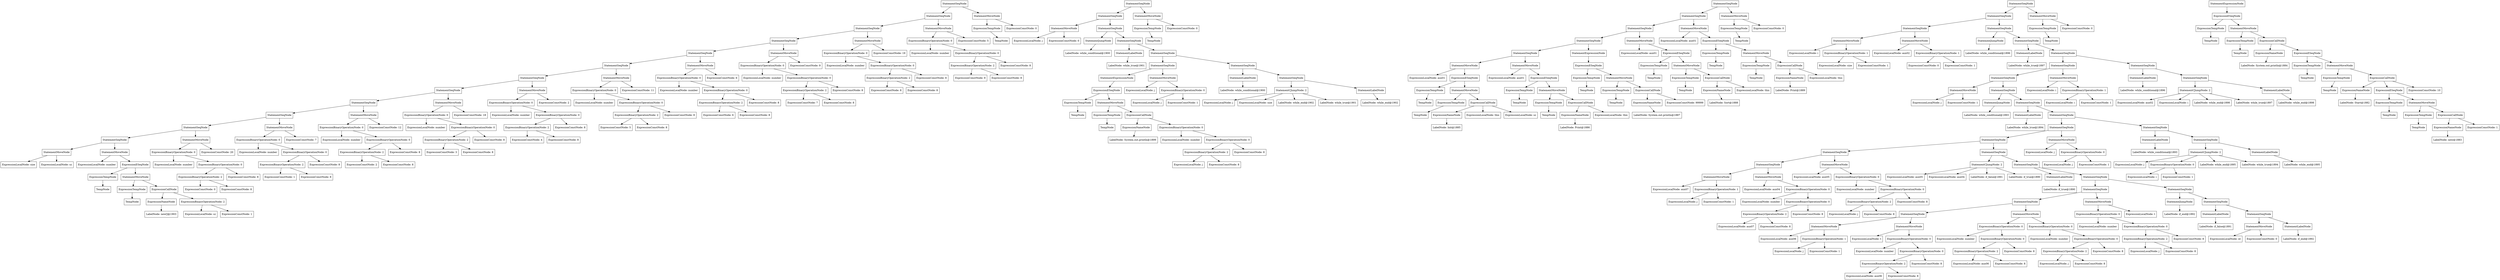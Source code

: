 digraph BubbleSort {
"0x603000156eb0" [label="StatementSeqNode" shape=box]
"0x603000156e50" [label="StatementSeqNode" shape=box]
"0x603000156d60" [label="StatementSeqNode" shape=box]
"0x603000156c70" [label="StatementSeqNode" shape=box]
"0x603000156b80" [label="StatementSeqNode" shape=box]
"0x603000156a90" [label="StatementSeqNode" shape=box]
"0x6030001569a0" [label="StatementSeqNode" shape=box]
"0x6030001568b0" [label="StatementSeqNode" shape=box]
"0x6030001567c0" [label="StatementSeqNode" shape=box]
"0x6030001566d0" [label="StatementSeqNode" shape=box]
"0x6030001565e0" [label="StatementSeqNode" shape=box]
"0x6030001564f0" [label="StatementSeqNode" shape=box]
"0x603000156400" [label="StatementMoveNode" shape=box]
"0x604000145510" [label="ExpressionLocalNode: size" shape=box]
"0x603000156400" -> "0x604000145510"
"0x6040001454d0" [label="ExpressionLocalNode: sz" shape=box]
"0x603000156400" -> "0x6040001454d0"
"0x6030001564f0" -> "0x603000156400"
"0x6030001564c0" [label="StatementMoveNode" shape=box]
"0x604000145650" [label="ExpressionLocalNode: number" shape=box]
"0x6030001564c0" -> "0x604000145650"
"0x603000156490" [label="ExpressionESeqNode" shape=box]
"0x6020000be010" [label="ExpressionTempNode" shape=box]
"0x604000145590" [label="TempNode" shape=box]
"0x6020000be010" -> "0x604000145590"
"0x603000156490" -> "0x6020000be010"
"0x603000156460" [label="StatementMoveNode" shape=box]
"0x6020000be030" [label="ExpressionTempNode" shape=box]
"0x604000145610" [label="TempNode" shape=box]
"0x6020000be030" -> "0x604000145610"
"0x603000156460" -> "0x6020000be030"
"0x6040001455d0" [label="ExpressionCallNode" shape=box]
"0x6020000bdfb0" [label="ExpressionNameNode" shape=box]
"0x604000145110" [label="LabelNode: new[]@1903" shape=box]
"0x6020000bdfb0" -> "0x604000145110"
"0x6040001455d0" -> "0x6020000bdfb0"
"0x603000156430" [label="ExpressionBinaryOperationNode: 2" shape=box]
"0x604000145550" [label="ExpressionLocalNode: sz" shape=box]
"0x603000156430" -> "0x604000145550"
"0x6020000bdfd0" [label="ExpressionConstNode: 1" shape=box]
"0x603000156430" -> "0x6020000bdfd0"
"0x6040001455d0" -> "0x603000156430"
"0x603000156460" -> "0x6040001455d0"
"0x603000156490" -> "0x603000156460"
"0x6030001564c0" -> "0x603000156490"
"0x6030001564f0" -> "0x6030001564c0"
"0x6030001565e0" -> "0x6030001564f0"
"0x6030001565b0" [label="StatementMoveNode" shape=box]
"0x603000156580" [label="ExpressionBinaryOperationNode: 0" shape=box]
"0x604000145690" [label="ExpressionLocalNode: number" shape=box]
"0x603000156580" -> "0x604000145690"
"0x603000156550" [label="ExpressionBinaryOperationNode: 0" shape=box]
"0x603000156520" [label="ExpressionBinaryOperationNode: 2" shape=box]
"0x6020000be070" [label="ExpressionConstNode: 0" shape=box]
"0x603000156520" -> "0x6020000be070"
"0x6020000be090" [label="ExpressionConstNode: 8" shape=box]
"0x603000156520" -> "0x6020000be090"
"0x603000156550" -> "0x603000156520"
"0x6020000be0b0" [label="ExpressionConstNode: 8" shape=box]
"0x603000156550" -> "0x6020000be0b0"
"0x603000156580" -> "0x603000156550"
"0x6030001565b0" -> "0x603000156580"
"0x6020000be050" [label="ExpressionConstNode: 20" shape=box]
"0x6030001565b0" -> "0x6020000be050"
"0x6030001565e0" -> "0x6030001565b0"
"0x6030001566d0" -> "0x6030001565e0"
"0x6030001566a0" [label="StatementMoveNode" shape=box]
"0x603000156670" [label="ExpressionBinaryOperationNode: 0" shape=box]
"0x6040001456d0" [label="ExpressionLocalNode: number" shape=box]
"0x603000156670" -> "0x6040001456d0"
"0x603000156640" [label="ExpressionBinaryOperationNode: 0" shape=box]
"0x603000156610" [label="ExpressionBinaryOperationNode: 2" shape=box]
"0x6020000be0f0" [label="ExpressionConstNode: 1" shape=box]
"0x603000156610" -> "0x6020000be0f0"
"0x6020000be110" [label="ExpressionConstNode: 8" shape=box]
"0x603000156610" -> "0x6020000be110"
"0x603000156640" -> "0x603000156610"
"0x6020000be130" [label="ExpressionConstNode: 8" shape=box]
"0x603000156640" -> "0x6020000be130"
"0x603000156670" -> "0x603000156640"
"0x6030001566a0" -> "0x603000156670"
"0x6020000be0d0" [label="ExpressionConstNode: 7" shape=box]
"0x6030001566a0" -> "0x6020000be0d0"
"0x6030001566d0" -> "0x6030001566a0"
"0x6030001567c0" -> "0x6030001566d0"
"0x603000156790" [label="StatementMoveNode" shape=box]
"0x603000156760" [label="ExpressionBinaryOperationNode: 0" shape=box]
"0x604000145710" [label="ExpressionLocalNode: number" shape=box]
"0x603000156760" -> "0x604000145710"
"0x603000156730" [label="ExpressionBinaryOperationNode: 0" shape=box]
"0x603000156700" [label="ExpressionBinaryOperationNode: 2" shape=box]
"0x6020000be170" [label="ExpressionConstNode: 2" shape=box]
"0x603000156700" -> "0x6020000be170"
"0x6020000be190" [label="ExpressionConstNode: 8" shape=box]
"0x603000156700" -> "0x6020000be190"
"0x603000156730" -> "0x603000156700"
"0x6020000be1b0" [label="ExpressionConstNode: 8" shape=box]
"0x603000156730" -> "0x6020000be1b0"
"0x603000156760" -> "0x603000156730"
"0x603000156790" -> "0x603000156760"
"0x6020000be150" [label="ExpressionConstNode: 12" shape=box]
"0x603000156790" -> "0x6020000be150"
"0x6030001567c0" -> "0x603000156790"
"0x6030001568b0" -> "0x6030001567c0"
"0x603000156880" [label="StatementMoveNode" shape=box]
"0x603000156850" [label="ExpressionBinaryOperationNode: 0" shape=box]
"0x604000145750" [label="ExpressionLocalNode: number" shape=box]
"0x603000156850" -> "0x604000145750"
"0x603000156820" [label="ExpressionBinaryOperationNode: 0" shape=box]
"0x6030001567f0" [label="ExpressionBinaryOperationNode: 2" shape=box]
"0x6020000be1f0" [label="ExpressionConstNode: 3" shape=box]
"0x6030001567f0" -> "0x6020000be1f0"
"0x6020000be210" [label="ExpressionConstNode: 8" shape=box]
"0x6030001567f0" -> "0x6020000be210"
"0x603000156820" -> "0x6030001567f0"
"0x6020000be230" [label="ExpressionConstNode: 8" shape=box]
"0x603000156820" -> "0x6020000be230"
"0x603000156850" -> "0x603000156820"
"0x603000156880" -> "0x603000156850"
"0x6020000be1d0" [label="ExpressionConstNode: 18" shape=box]
"0x603000156880" -> "0x6020000be1d0"
"0x6030001568b0" -> "0x603000156880"
"0x6030001569a0" -> "0x6030001568b0"
"0x603000156970" [label="StatementMoveNode" shape=box]
"0x603000156940" [label="ExpressionBinaryOperationNode: 0" shape=box]
"0x604000145790" [label="ExpressionLocalNode: number" shape=box]
"0x603000156940" -> "0x604000145790"
"0x603000156910" [label="ExpressionBinaryOperationNode: 0" shape=box]
"0x6030001568e0" [label="ExpressionBinaryOperationNode: 2" shape=box]
"0x6020000be270" [label="ExpressionConstNode: 4" shape=box]
"0x6030001568e0" -> "0x6020000be270"
"0x6020000be290" [label="ExpressionConstNode: 8" shape=box]
"0x6030001568e0" -> "0x6020000be290"
"0x603000156910" -> "0x6030001568e0"
"0x6020000be2b0" [label="ExpressionConstNode: 8" shape=box]
"0x603000156910" -> "0x6020000be2b0"
"0x603000156940" -> "0x603000156910"
"0x603000156970" -> "0x603000156940"
"0x6020000be250" [label="ExpressionConstNode: 2" shape=box]
"0x603000156970" -> "0x6020000be250"
"0x6030001569a0" -> "0x603000156970"
"0x603000156a90" -> "0x6030001569a0"
"0x603000156a60" [label="StatementMoveNode" shape=box]
"0x603000156a30" [label="ExpressionBinaryOperationNode: 0" shape=box]
"0x6040001457d0" [label="ExpressionLocalNode: number" shape=box]
"0x603000156a30" -> "0x6040001457d0"
"0x603000156a00" [label="ExpressionBinaryOperationNode: 0" shape=box]
"0x6030001569d0" [label="ExpressionBinaryOperationNode: 2" shape=box]
"0x6020000be2f0" [label="ExpressionConstNode: 5" shape=box]
"0x6030001569d0" -> "0x6020000be2f0"
"0x6020000be310" [label="ExpressionConstNode: 8" shape=box]
"0x6030001569d0" -> "0x6020000be310"
"0x603000156a00" -> "0x6030001569d0"
"0x6020000be330" [label="ExpressionConstNode: 8" shape=box]
"0x603000156a00" -> "0x6020000be330"
"0x603000156a30" -> "0x603000156a00"
"0x603000156a60" -> "0x603000156a30"
"0x6020000be2d0" [label="ExpressionConstNode: 11" shape=box]
"0x603000156a60" -> "0x6020000be2d0"
"0x603000156a90" -> "0x603000156a60"
"0x603000156b80" -> "0x603000156a90"
"0x603000156b50" [label="StatementMoveNode" shape=box]
"0x603000156b20" [label="ExpressionBinaryOperationNode: 0" shape=box]
"0x604000145810" [label="ExpressionLocalNode: number" shape=box]
"0x603000156b20" -> "0x604000145810"
"0x603000156af0" [label="ExpressionBinaryOperationNode: 0" shape=box]
"0x603000156ac0" [label="ExpressionBinaryOperationNode: 2" shape=box]
"0x6020000be370" [label="ExpressionConstNode: 6" shape=box]
"0x603000156ac0" -> "0x6020000be370"
"0x6020000be390" [label="ExpressionConstNode: 8" shape=box]
"0x603000156ac0" -> "0x6020000be390"
"0x603000156af0" -> "0x603000156ac0"
"0x6020000be3b0" [label="ExpressionConstNode: 8" shape=box]
"0x603000156af0" -> "0x6020000be3b0"
"0x603000156b20" -> "0x603000156af0"
"0x603000156b50" -> "0x603000156b20"
"0x6020000be350" [label="ExpressionConstNode: 6" shape=box]
"0x603000156b50" -> "0x6020000be350"
"0x603000156b80" -> "0x603000156b50"
"0x603000156c70" -> "0x603000156b80"
"0x603000156c40" [label="StatementMoveNode" shape=box]
"0x603000156c10" [label="ExpressionBinaryOperationNode: 0" shape=box]
"0x604000145850" [label="ExpressionLocalNode: number" shape=box]
"0x603000156c10" -> "0x604000145850"
"0x603000156be0" [label="ExpressionBinaryOperationNode: 0" shape=box]
"0x603000156bb0" [label="ExpressionBinaryOperationNode: 2" shape=box]
"0x6020000be3f0" [label="ExpressionConstNode: 7" shape=box]
"0x603000156bb0" -> "0x6020000be3f0"
"0x6020000be410" [label="ExpressionConstNode: 8" shape=box]
"0x603000156bb0" -> "0x6020000be410"
"0x603000156be0" -> "0x603000156bb0"
"0x6020000be430" [label="ExpressionConstNode: 8" shape=box]
"0x603000156be0" -> "0x6020000be430"
"0x603000156c10" -> "0x603000156be0"
"0x603000156c40" -> "0x603000156c10"
"0x6020000be3d0" [label="ExpressionConstNode: 9" shape=box]
"0x603000156c40" -> "0x6020000be3d0"
"0x603000156c70" -> "0x603000156c40"
"0x603000156d60" -> "0x603000156c70"
"0x603000156d30" [label="StatementMoveNode" shape=box]
"0x603000156d00" [label="ExpressionBinaryOperationNode: 0" shape=box]
"0x604000145890" [label="ExpressionLocalNode: number" shape=box]
"0x603000156d00" -> "0x604000145890"
"0x603000156cd0" [label="ExpressionBinaryOperationNode: 0" shape=box]
"0x603000156ca0" [label="ExpressionBinaryOperationNode: 2" shape=box]
"0x6020000be470" [label="ExpressionConstNode: 8" shape=box]
"0x603000156ca0" -> "0x6020000be470"
"0x6020000be490" [label="ExpressionConstNode: 8" shape=box]
"0x603000156ca0" -> "0x6020000be490"
"0x603000156cd0" -> "0x603000156ca0"
"0x6020000be4b0" [label="ExpressionConstNode: 8" shape=box]
"0x603000156cd0" -> "0x6020000be4b0"
"0x603000156d00" -> "0x603000156cd0"
"0x603000156d30" -> "0x603000156d00"
"0x6020000be450" [label="ExpressionConstNode: 19" shape=box]
"0x603000156d30" -> "0x6020000be450"
"0x603000156d60" -> "0x603000156d30"
"0x603000156e50" -> "0x603000156d60"
"0x603000156e20" [label="StatementMoveNode" shape=box]
"0x603000156df0" [label="ExpressionBinaryOperationNode: 0" shape=box]
"0x6040001458d0" [label="ExpressionLocalNode: number" shape=box]
"0x603000156df0" -> "0x6040001458d0"
"0x603000156dc0" [label="ExpressionBinaryOperationNode: 0" shape=box]
"0x603000156d90" [label="ExpressionBinaryOperationNode: 2" shape=box]
"0x6020000be4f0" [label="ExpressionConstNode: 9" shape=box]
"0x603000156d90" -> "0x6020000be4f0"
"0x6020000be510" [label="ExpressionConstNode: 8" shape=box]
"0x603000156d90" -> "0x6020000be510"
"0x603000156dc0" -> "0x603000156d90"
"0x6020000be530" [label="ExpressionConstNode: 8" shape=box]
"0x603000156dc0" -> "0x6020000be530"
"0x603000156df0" -> "0x603000156dc0"
"0x603000156e20" -> "0x603000156df0"
"0x6020000be4d0" [label="ExpressionConstNode: 5" shape=box]
"0x603000156e20" -> "0x6020000be4d0"
"0x603000156e50" -> "0x603000156e20"
"0x603000156eb0" -> "0x603000156e50"
"0x603000156e80" [label="StatementMoveNode" shape=box]
"0x6020000be570" [label="ExpressionTempNode" shape=box]
"0x604000145490" [label="TempNode" shape=box]
"0x6020000be570" -> "0x604000145490"
"0x603000156e80" -> "0x6020000be570"
"0x6020000be550" [label="ExpressionConstNode: 0" shape=box]
"0x603000156e80" -> "0x6020000be550"
"0x603000156eb0" -> "0x603000156e80"
"0x6030001571e0" [label="StatementSeqNode" shape=box]
"0x603000157180" [label="StatementSeqNode" shape=box]
"0x603000156ee0" [label="StatementMoveNode" shape=box]
"0x604000145910" [label="ExpressionLocalNode: j" shape=box]
"0x603000156ee0" -> "0x604000145910"
"0x6020000be590" [label="ExpressionConstNode: 0" shape=box]
"0x603000156ee0" -> "0x6020000be590"
"0x603000157180" -> "0x603000156ee0"
"0x603000157150" [label="StatementSeqNode" shape=box]
"0x6020000be5b0" [label="StatementJumpNode" shape=box]
"0x604000144e50" [label="LabelNode: while_conditional@1900" shape=box]
"0x6020000be5b0" -> "0x604000144e50"
"0x603000157150" -> "0x6020000be5b0"
"0x603000157120" [label="StatementSeqNode" shape=box]
"0x6020000be5d0" [label="StatementLabelNode" shape=box]
"0x604000144f90" [label="LabelNode: while_true@1901" shape=box]
"0x6020000be5d0" -> "0x604000144f90"
"0x603000157120" -> "0x6020000be5d0"
"0x6030001570f0" [label="StatementSeqNode" shape=box]
"0x603000157060" [label="StatementSeqNode" shape=box]
"0x6020000be6b0" [label="StatementExpressionNode" shape=box]
"0x603000156fd0" [label="ExpressionESeqNode" shape=box]
"0x6020000be670" [label="ExpressionTempNode" shape=box]
"0x6040001459d0" [label="TempNode" shape=box]
"0x6020000be670" -> "0x6040001459d0"
"0x603000156fd0" -> "0x6020000be670"
"0x603000156fa0" [label="StatementMoveNode" shape=box]
"0x6020000be690" [label="ExpressionTempNode" shape=box]
"0x604000145a50" [label="TempNode" shape=box]
"0x6020000be690" -> "0x604000145a50"
"0x603000156fa0" -> "0x6020000be690"
"0x604000145a10" [label="ExpressionCallNode" shape=box]
"0x6020000be5f0" [label="ExpressionNameNode" shape=box]
"0x604000144d10" [label="LabelNode: System.out.println@1899" shape=box]
"0x6020000be5f0" -> "0x604000144d10"
"0x604000145a10" -> "0x6020000be5f0"
"0x603000156f70" [label="ExpressionBinaryOperationNode: 0" shape=box]
"0x604000145950" [label="ExpressionLocalNode: number" shape=box]
"0x603000156f70" -> "0x604000145950"
"0x603000156f40" [label="ExpressionBinaryOperationNode: 0" shape=box]
"0x603000156f10" [label="ExpressionBinaryOperationNode: 2" shape=box]
"0x604000145990" [label="ExpressionLocalNode: j" shape=box]
"0x603000156f10" -> "0x604000145990"
"0x6020000be610" [label="ExpressionConstNode: 8" shape=box]
"0x603000156f10" -> "0x6020000be610"
"0x603000156f40" -> "0x603000156f10"
"0x6020000be630" [label="ExpressionConstNode: 8" shape=box]
"0x603000156f40" -> "0x6020000be630"
"0x603000156f70" -> "0x603000156f40"
"0x604000145a10" -> "0x603000156f70"
"0x603000156fa0" -> "0x604000145a10"
"0x603000156fd0" -> "0x603000156fa0"
"0x6020000be6b0" -> "0x603000156fd0"
"0x603000157060" -> "0x6020000be6b0"
"0x603000157030" [label="StatementMoveNode" shape=box]
"0x604000145ad0" [label="ExpressionLocalNode: j" shape=box]
"0x603000157030" -> "0x604000145ad0"
"0x603000157000" [label="ExpressionBinaryOperationNode: 0" shape=box]
"0x604000145a90" [label="ExpressionLocalNode: j" shape=box]
"0x603000157000" -> "0x604000145a90"
"0x6020000be6d0" [label="ExpressionConstNode: 1" shape=box]
"0x603000157000" -> "0x6020000be6d0"
"0x603000157030" -> "0x603000157000"
"0x603000157060" -> "0x603000157030"
"0x6030001570f0" -> "0x603000157060"
"0x6030001570c0" [label="StatementSeqNode" shape=box]
"0x6020000be6f0" [label="StatementLabelNode" shape=box]
"0x604000144f50" [label="LabelNode: while_conditional@1900" shape=box]
"0x6020000be6f0" -> "0x604000144f50"
"0x6030001570c0" -> "0x6020000be6f0"
"0x603000157090" [label="StatementSeqNode" shape=box]
"0x604000145b90" [label="StatementCJumpNode: 2" shape=box]
"0x604000145b10" [label="ExpressionLocalNode: j" shape=box]
"0x604000145b90" -> "0x604000145b10"
"0x604000145b50" [label="ExpressionLocalNode: size" shape=box]
"0x604000145b90" -> "0x604000145b50"
"0x604000144f10" [label="LabelNode: while_end@1902" shape=box]
"0x604000145b90" -> "0x604000144f10"
"0x604000144ed0" [label="LabelNode: while_true@1901" shape=box]
"0x604000145b90" -> "0x604000144ed0"
"0x603000157090" -> "0x604000145b90"
"0x6020000be710" [label="StatementLabelNode" shape=box]
"0x604000144fd0" [label="LabelNode: while_end@1902" shape=box]
"0x6020000be710" -> "0x604000144fd0"
"0x603000157090" -> "0x6020000be710"
"0x6030001570c0" -> "0x603000157090"
"0x6030001570f0" -> "0x6030001570c0"
"0x603000157120" -> "0x6030001570f0"
"0x603000157150" -> "0x603000157120"
"0x603000157180" -> "0x603000157150"
"0x6030001571e0" -> "0x603000157180"
"0x6030001571b0" [label="StatementMoveNode" shape=box]
"0x6020000be750" [label="ExpressionTempNode" shape=box]
"0x604000145050" [label="TempNode" shape=box]
"0x6020000be750" -> "0x604000145050"
"0x6030001571b0" -> "0x6020000be750"
"0x6020000be730" [label="ExpressionConstNode: 0" shape=box]
"0x6030001571b0" -> "0x6020000be730"
"0x6030001571e0" -> "0x6030001571b0"
"0x6030001575a0" [label="StatementSeqNode" shape=box]
"0x603000157540" [label="StatementSeqNode" shape=box]
"0x603000157480" [label="StatementSeqNode" shape=box]
"0x6030001573c0" [label="StatementSeqNode" shape=box]
"0x603000157330" [label="StatementSeqNode" shape=box]
"0x603000157270" [label="StatementMoveNode" shape=box]
"0x604000145d10" [label="ExpressionLocalNode: aux01" shape=box]
"0x603000157270" -> "0x604000145d10"
"0x603000157240" [label="ExpressionESeqNode" shape=box]
"0x6020000be7d0" [label="ExpressionTempNode" shape=box]
"0x604000145c50" [label="TempNode" shape=box]
"0x6020000be7d0" -> "0x604000145c50"
"0x603000157240" -> "0x6020000be7d0"
"0x603000157210" [label="StatementMoveNode" shape=box]
"0x6020000be7f0" [label="ExpressionTempNode" shape=box]
"0x604000145cd0" [label="TempNode" shape=box]
"0x6020000be7f0" -> "0x604000145cd0"
"0x603000157210" -> "0x6020000be7f0"
"0x604000145c90" [label="ExpressionCallNode" shape=box]
"0x6020000be770" [label="ExpressionNameNode" shape=box]
"0x6040001437d0" [label="LabelNode: Init@1885" shape=box]
"0x6020000be770" -> "0x6040001437d0"
"0x604000145c90" -> "0x6020000be770"
"0x604000145bd0" [label="ExpressionLocalNode: this" shape=box]
"0x604000145c90" -> "0x604000145bd0"
"0x604000145c10" [label="ExpressionLocalNode: sz" shape=box]
"0x604000145c90" -> "0x604000145c10"
"0x603000157210" -> "0x604000145c90"
"0x603000157240" -> "0x603000157210"
"0x603000157270" -> "0x603000157240"
"0x603000157330" -> "0x603000157270"
"0x603000157300" [label="StatementMoveNode" shape=box]
"0x604000145e50" [label="ExpressionLocalNode: aux01" shape=box]
"0x603000157300" -> "0x604000145e50"
"0x6030001572d0" [label="ExpressionESeqNode" shape=box]
"0x6020000be850" [label="ExpressionTempNode" shape=box]
"0x604000145d90" [label="TempNode" shape=box]
"0x6020000be850" -> "0x604000145d90"
"0x6030001572d0" -> "0x6020000be850"
"0x6030001572a0" [label="StatementMoveNode" shape=box]
"0x6020000be870" [label="ExpressionTempNode" shape=box]
"0x604000145e10" [label="TempNode" shape=box]
"0x6020000be870" -> "0x604000145e10"
"0x6030001572a0" -> "0x6020000be870"
"0x604000145dd0" [label="ExpressionCallNode" shape=box]
"0x6020000be810" [label="ExpressionNameNode" shape=box]
"0x604000143910" [label="LabelNode: Print@1886" shape=box]
"0x6020000be810" -> "0x604000143910"
"0x604000145dd0" -> "0x6020000be810"
"0x604000145d50" [label="ExpressionLocalNode: this" shape=box]
"0x604000145dd0" -> "0x604000145d50"
"0x6030001572a0" -> "0x604000145dd0"
"0x6030001572d0" -> "0x6030001572a0"
"0x603000157300" -> "0x6030001572d0"
"0x603000157330" -> "0x603000157300"
"0x6030001573c0" -> "0x603000157330"
"0x6020000be930" [label="StatementExpressionNode" shape=box]
"0x603000157390" [label="ExpressionESeqNode" shape=box]
"0x6020000be8f0" [label="ExpressionTempNode" shape=box]
"0x604000145e90" [label="TempNode" shape=box]
"0x6020000be8f0" -> "0x604000145e90"
"0x603000157390" -> "0x6020000be8f0"
"0x603000157360" [label="StatementMoveNode" shape=box]
"0x6020000be910" [label="ExpressionTempNode" shape=box]
"0x604000145f10" [label="TempNode" shape=box]
"0x6020000be910" -> "0x604000145f10"
"0x603000157360" -> "0x6020000be910"
"0x604000145ed0" [label="ExpressionCallNode" shape=box]
"0x6020000be890" [label="ExpressionNameNode" shape=box]
"0x604000143a10" [label="LabelNode: System.out.println@1887" shape=box]
"0x6020000be890" -> "0x604000143a10"
"0x604000145ed0" -> "0x6020000be890"
"0x6020000be8b0" [label="ExpressionConstNode: 99999" shape=box]
"0x604000145ed0" -> "0x6020000be8b0"
"0x603000157360" -> "0x604000145ed0"
"0x603000157390" -> "0x603000157360"
"0x6020000be930" -> "0x603000157390"
"0x6030001573c0" -> "0x6020000be930"
"0x603000157480" -> "0x6030001573c0"
"0x603000157450" [label="StatementMoveNode" shape=box]
"0x604000146050" [label="ExpressionLocalNode: aux01" shape=box]
"0x603000157450" -> "0x604000146050"
"0x603000157420" [label="ExpressionESeqNode" shape=box]
"0x6020000be990" [label="ExpressionTempNode" shape=box]
"0x604000145f90" [label="TempNode" shape=box]
"0x6020000be990" -> "0x604000145f90"
"0x603000157420" -> "0x6020000be990"
"0x6030001573f0" [label="StatementMoveNode" shape=box]
"0x6020000be9b0" [label="ExpressionTempNode" shape=box]
"0x604000146010" [label="TempNode" shape=box]
"0x6020000be9b0" -> "0x604000146010"
"0x6030001573f0" -> "0x6020000be9b0"
"0x604000145fd0" [label="ExpressionCallNode" shape=box]
"0x6020000be950" [label="ExpressionNameNode" shape=box]
"0x604000143ad0" [label="LabelNode: Sort@1888" shape=box]
"0x6020000be950" -> "0x604000143ad0"
"0x604000145fd0" -> "0x6020000be950"
"0x604000145f50" [label="ExpressionLocalNode: this" shape=box]
"0x604000145fd0" -> "0x604000145f50"
"0x6030001573f0" -> "0x604000145fd0"
"0x603000157420" -> "0x6030001573f0"
"0x603000157450" -> "0x603000157420"
"0x603000157480" -> "0x603000157450"
"0x603000157540" -> "0x603000157480"
"0x603000157510" [label="StatementMoveNode" shape=box]
"0x604000146190" [label="ExpressionLocalNode: aux01" shape=box]
"0x603000157510" -> "0x604000146190"
"0x6030001574e0" [label="ExpressionESeqNode" shape=box]
"0x6020000bea10" [label="ExpressionTempNode" shape=box]
"0x6040001460d0" [label="TempNode" shape=box]
"0x6020000bea10" -> "0x6040001460d0"
"0x6030001574e0" -> "0x6020000bea10"
"0x6030001574b0" [label="StatementMoveNode" shape=box]
"0x6020000bea30" [label="ExpressionTempNode" shape=box]
"0x604000146150" [label="TempNode" shape=box]
"0x6020000bea30" -> "0x604000146150"
"0x6030001574b0" -> "0x6020000bea30"
"0x604000146110" [label="ExpressionCallNode" shape=box]
"0x6020000be9d0" [label="ExpressionNameNode" shape=box]
"0x604000143bd0" [label="LabelNode: Print@1889" shape=box]
"0x6020000be9d0" -> "0x604000143bd0"
"0x604000146110" -> "0x6020000be9d0"
"0x604000146090" [label="ExpressionLocalNode: this" shape=box]
"0x604000146110" -> "0x604000146090"
"0x6030001574b0" -> "0x604000146110"
"0x6030001574e0" -> "0x6030001574b0"
"0x603000157510" -> "0x6030001574e0"
"0x603000157540" -> "0x603000157510"
"0x6030001575a0" -> "0x603000157540"
"0x603000157570" [label="StatementMoveNode" shape=box]
"0x6020000bea70" [label="ExpressionTempNode" shape=box]
"0x604000143cd0" [label="TempNode" shape=box]
"0x6020000bea70" -> "0x604000143cd0"
"0x603000157570" -> "0x6020000bea70"
"0x6020000bea50" [label="ExpressionConstNode: 0" shape=box]
"0x603000157570" -> "0x6020000bea50"
"0x6030001575a0" -> "0x603000157570"
"0x603000158230" [label="StatementSeqNode" shape=box]
"0x6030001581d0" [label="StatementSeqNode" shape=box]
"0x603000157690" [label="StatementSeqNode" shape=box]
"0x603000157600" [label="StatementMoveNode" shape=box]
"0x604000146210" [label="ExpressionLocalNode: i" shape=box]
"0x603000157600" -> "0x604000146210"
"0x6030001575d0" [label="ExpressionBinaryOperationNode: 1" shape=box]
"0x6040001461d0" [label="ExpressionLocalNode: size" shape=box]
"0x6030001575d0" -> "0x6040001461d0"
"0x6020000bea90" [label="ExpressionConstNode: 1" shape=box]
"0x6030001575d0" -> "0x6020000bea90"
"0x603000157600" -> "0x6030001575d0"
"0x603000157690" -> "0x603000157600"
"0x603000157660" [label="StatementMoveNode" shape=box]
"0x604000146250" [label="ExpressionLocalNode: aux02" shape=box]
"0x603000157660" -> "0x604000146250"
"0x603000157630" [label="ExpressionBinaryOperationNode: 1" shape=box]
"0x6020000beab0" [label="ExpressionConstNode: 0" shape=box]
"0x603000157630" -> "0x6020000beab0"
"0x6020000bead0" [label="ExpressionConstNode: 1" shape=box]
"0x603000157630" -> "0x6020000bead0"
"0x603000157660" -> "0x603000157630"
"0x603000157690" -> "0x603000157660"
"0x6030001581d0" -> "0x603000157690"
"0x6030001581a0" [label="StatementSeqNode" shape=box]
"0x6020000beaf0" [label="StatementJumpNode" shape=box]
"0x604000144990" [label="LabelNode: while_conditional@1896" shape=box]
"0x6020000beaf0" -> "0x604000144990"
"0x6030001581a0" -> "0x6020000beaf0"
"0x603000158170" [label="StatementSeqNode" shape=box]
"0x6020000beb10" [label="StatementLabelNode" shape=box]
"0x604000144ad0" [label="LabelNode: while_true@1897" shape=box]
"0x6020000beb10" -> "0x604000144ad0"
"0x603000158170" -> "0x6020000beb10"
"0x603000158140" [label="StatementSeqNode" shape=box]
"0x6030001580b0" [label="StatementSeqNode" shape=box]
"0x603000158020" [label="StatementSeqNode" shape=box]
"0x6030001576c0" [label="StatementMoveNode" shape=box]
"0x604000146290" [label="ExpressionLocalNode: j" shape=box]
"0x6030001576c0" -> "0x604000146290"
"0x6020000beb30" [label="ExpressionConstNode: 1" shape=box]
"0x6030001576c0" -> "0x6020000beb30"
"0x603000158020" -> "0x6030001576c0"
"0x603000157ff0" [label="StatementSeqNode" shape=box]
"0x6020000beb50" [label="StatementJumpNode" shape=box]
"0x604000144710" [label="LabelNode: while_conditional@1893" shape=box]
"0x6020000beb50" -> "0x604000144710"
"0x603000157ff0" -> "0x6020000beb50"
"0x603000157fc0" [label="StatementSeqNode" shape=box]
"0x6020000beb70" [label="StatementLabelNode" shape=box]
"0x604000144850" [label="LabelNode: while_true@1894" shape=box]
"0x6020000beb70" -> "0x604000144850"
"0x603000157fc0" -> "0x6020000beb70"
"0x603000157f90" [label="StatementSeqNode" shape=box]
"0x603000157ed0" [label="StatementSeqNode" shape=box]
"0x603000157e40" [label="StatementSeqNode" shape=box]
"0x603000157900" [label="StatementSeqNode" shape=box]
"0x603000157810" [label="StatementSeqNode" shape=box]
"0x603000157720" [label="StatementMoveNode" shape=box]
"0x604000146310" [label="ExpressionLocalNode: aux07" shape=box]
"0x603000157720" -> "0x604000146310"
"0x6030001576f0" [label="ExpressionBinaryOperationNode: 1" shape=box]
"0x6040001462d0" [label="ExpressionLocalNode: j" shape=box]
"0x6030001576f0" -> "0x6040001462d0"
"0x6020000beb90" [label="ExpressionConstNode: 1" shape=box]
"0x6030001576f0" -> "0x6020000beb90"
"0x603000157720" -> "0x6030001576f0"
"0x603000157810" -> "0x603000157720"
"0x6030001577e0" [label="StatementMoveNode" shape=box]
"0x6040001463d0" [label="ExpressionLocalNode: aux04" shape=box]
"0x6030001577e0" -> "0x6040001463d0"
"0x6030001577b0" [label="ExpressionBinaryOperationNode: 0" shape=box]
"0x604000146350" [label="ExpressionLocalNode: number" shape=box]
"0x6030001577b0" -> "0x604000146350"
"0x603000157780" [label="ExpressionBinaryOperationNode: 0" shape=box]
"0x603000157750" [label="ExpressionBinaryOperationNode: 2" shape=box]
"0x604000146390" [label="ExpressionLocalNode: aux07" shape=box]
"0x603000157750" -> "0x604000146390"
"0x6020000bebb0" [label="ExpressionConstNode: 8" shape=box]
"0x603000157750" -> "0x6020000bebb0"
"0x603000157780" -> "0x603000157750"
"0x6020000bebd0" [label="ExpressionConstNode: 8" shape=box]
"0x603000157780" -> "0x6020000bebd0"
"0x6030001577b0" -> "0x603000157780"
"0x6030001577e0" -> "0x6030001577b0"
"0x603000157810" -> "0x6030001577e0"
"0x603000157900" -> "0x603000157810"
"0x6030001578d0" [label="StatementMoveNode" shape=box]
"0x604000146490" [label="ExpressionLocalNode: aux05" shape=box]
"0x6030001578d0" -> "0x604000146490"
"0x6030001578a0" [label="ExpressionBinaryOperationNode: 0" shape=box]
"0x604000146410" [label="ExpressionLocalNode: number" shape=box]
"0x6030001578a0" -> "0x604000146410"
"0x603000157870" [label="ExpressionBinaryOperationNode: 0" shape=box]
"0x603000157840" [label="ExpressionBinaryOperationNode: 2" shape=box]
"0x604000146450" [label="ExpressionLocalNode: j" shape=box]
"0x603000157840" -> "0x604000146450"
"0x6020000bebf0" [label="ExpressionConstNode: 8" shape=box]
"0x603000157840" -> "0x6020000bebf0"
"0x603000157870" -> "0x603000157840"
"0x6020000bec10" [label="ExpressionConstNode: 8" shape=box]
"0x603000157870" -> "0x6020000bec10"
"0x6030001578a0" -> "0x603000157870"
"0x6030001578d0" -> "0x6030001578a0"
"0x603000157900" -> "0x6030001578d0"
"0x603000157e40" -> "0x603000157900"
"0x603000157e10" [label="StatementSeqNode" shape=box]
"0x604000146550" [label="StatementCJumpNode: 2" shape=box]
"0x6040001464d0" [label="ExpressionLocalNode: aux05" shape=box]
"0x604000146550" -> "0x6040001464d0"
"0x604000146510" [label="ExpressionLocalNode: aux04" shape=box]
"0x604000146550" -> "0x604000146510"
"0x604000144510" [label="LabelNode: if_false@1891" shape=box]
"0x604000146550" -> "0x604000144510"
"0x6040001444d0" [label="LabelNode: if_true@1890" shape=box]
"0x604000146550" -> "0x6040001444d0"
"0x603000157e10" -> "0x604000146550"
"0x603000157de0" [label="StatementSeqNode" shape=box]
"0x6020000bec30" [label="StatementLabelNode" shape=box]
"0x604000144590" [label="LabelNode: if_true@1890" shape=box]
"0x6020000bec30" -> "0x604000144590"
"0x603000157de0" -> "0x6020000bec30"
"0x603000157db0" [label="StatementSeqNode" shape=box]
"0x603000157cc0" [label="StatementSeqNode" shape=box]
"0x603000157bd0" [label="StatementSeqNode" shape=box]
"0x603000157a50" [label="StatementSeqNode" shape=box]
"0x603000157960" [label="StatementMoveNode" shape=box]
"0x6040001465d0" [label="ExpressionLocalNode: aux06" shape=box]
"0x603000157960" -> "0x6040001465d0"
"0x603000157930" [label="ExpressionBinaryOperationNode: 1" shape=box]
"0x604000146590" [label="ExpressionLocalNode: j" shape=box]
"0x603000157930" -> "0x604000146590"
"0x6020000bec50" [label="ExpressionConstNode: 1" shape=box]
"0x603000157930" -> "0x6020000bec50"
"0x603000157960" -> "0x603000157930"
"0x603000157a50" -> "0x603000157960"
"0x603000157a20" [label="StatementMoveNode" shape=box]
"0x604000146690" [label="ExpressionLocalNode: t" shape=box]
"0x603000157a20" -> "0x604000146690"
"0x6030001579f0" [label="ExpressionBinaryOperationNode: 0" shape=box]
"0x604000146610" [label="ExpressionLocalNode: number" shape=box]
"0x6030001579f0" -> "0x604000146610"
"0x6030001579c0" [label="ExpressionBinaryOperationNode: 0" shape=box]
"0x603000157990" [label="ExpressionBinaryOperationNode: 2" shape=box]
"0x604000146650" [label="ExpressionLocalNode: aux06" shape=box]
"0x603000157990" -> "0x604000146650"
"0x6020000bec70" [label="ExpressionConstNode: 8" shape=box]
"0x603000157990" -> "0x6020000bec70"
"0x6030001579c0" -> "0x603000157990"
"0x6020000bec90" [label="ExpressionConstNode: 8" shape=box]
"0x6030001579c0" -> "0x6020000bec90"
"0x6030001579f0" -> "0x6030001579c0"
"0x603000157a20" -> "0x6030001579f0"
"0x603000157a50" -> "0x603000157a20"
"0x603000157bd0" -> "0x603000157a50"
"0x603000157ba0" [label="StatementMoveNode" shape=box]
"0x603000157b70" [label="ExpressionBinaryOperationNode: 0" shape=box]
"0x604000146750" [label="ExpressionLocalNode: number" shape=box]
"0x603000157b70" -> "0x604000146750"
"0x603000157b40" [label="ExpressionBinaryOperationNode: 0" shape=box]
"0x603000157b10" [label="ExpressionBinaryOperationNode: 2" shape=box]
"0x604000146790" [label="ExpressionLocalNode: aux06" shape=box]
"0x603000157b10" -> "0x604000146790"
"0x6020000becf0" [label="ExpressionConstNode: 8" shape=box]
"0x603000157b10" -> "0x6020000becf0"
"0x603000157b40" -> "0x603000157b10"
"0x6020000bed10" [label="ExpressionConstNode: 8" shape=box]
"0x603000157b40" -> "0x6020000bed10"
"0x603000157b70" -> "0x603000157b40"
"0x603000157ba0" -> "0x603000157b70"
"0x603000157ae0" [label="ExpressionBinaryOperationNode: 0" shape=box]
"0x6040001466d0" [label="ExpressionLocalNode: number" shape=box]
"0x603000157ae0" -> "0x6040001466d0"
"0x603000157ab0" [label="ExpressionBinaryOperationNode: 0" shape=box]
"0x603000157a80" [label="ExpressionBinaryOperationNode: 2" shape=box]
"0x604000146710" [label="ExpressionLocalNode: j" shape=box]
"0x603000157a80" -> "0x604000146710"
"0x6020000becb0" [label="ExpressionConstNode: 8" shape=box]
"0x603000157a80" -> "0x6020000becb0"
"0x603000157ab0" -> "0x603000157a80"
"0x6020000becd0" [label="ExpressionConstNode: 8" shape=box]
"0x603000157ab0" -> "0x6020000becd0"
"0x603000157ae0" -> "0x603000157ab0"
"0x603000157ba0" -> "0x603000157ae0"
"0x603000157bd0" -> "0x603000157ba0"
"0x603000157cc0" -> "0x603000157bd0"
"0x603000157c90" [label="StatementMoveNode" shape=box]
"0x603000157c60" [label="ExpressionBinaryOperationNode: 0" shape=box]
"0x604000146810" [label="ExpressionLocalNode: number" shape=box]
"0x603000157c60" -> "0x604000146810"
"0x603000157c30" [label="ExpressionBinaryOperationNode: 0" shape=box]
"0x603000157c00" [label="ExpressionBinaryOperationNode: 2" shape=box]
"0x604000146850" [label="ExpressionLocalNode: j" shape=box]
"0x603000157c00" -> "0x604000146850"
"0x6020000bed30" [label="ExpressionConstNode: 8" shape=box]
"0x603000157c00" -> "0x6020000bed30"
"0x603000157c30" -> "0x603000157c00"
"0x6020000bed50" [label="ExpressionConstNode: 8" shape=box]
"0x603000157c30" -> "0x6020000bed50"
"0x603000157c60" -> "0x603000157c30"
"0x603000157c90" -> "0x603000157c60"
"0x6040001467d0" [label="ExpressionLocalNode: t" shape=box]
"0x603000157c90" -> "0x6040001467d0"
"0x603000157cc0" -> "0x603000157c90"
"0x603000157db0" -> "0x603000157cc0"
"0x603000157d80" [label="StatementSeqNode" shape=box]
"0x6020000bed70" [label="StatementJumpNode" shape=box]
"0x604000144550" [label="LabelNode: if_end@1892" shape=box]
"0x6020000bed70" -> "0x604000144550"
"0x603000157d80" -> "0x6020000bed70"
"0x603000157d50" [label="StatementSeqNode" shape=box]
"0x6020000bed90" [label="StatementLabelNode" shape=box]
"0x6040001445d0" [label="LabelNode: if_false@1891" shape=box]
"0x6020000bed90" -> "0x6040001445d0"
"0x603000157d50" -> "0x6020000bed90"
"0x603000157d20" [label="StatementSeqNode" shape=box]
"0x603000157cf0" [label="StatementMoveNode" shape=box]
"0x604000146890" [label="ExpressionLocalNode: nt" shape=box]
"0x603000157cf0" -> "0x604000146890"
"0x6020000bedb0" [label="ExpressionConstNode: 0" shape=box]
"0x603000157cf0" -> "0x6020000bedb0"
"0x603000157d20" -> "0x603000157cf0"
"0x6020000bedd0" [label="StatementLabelNode" shape=box]
"0x604000144610" [label="LabelNode: if_end@1892" shape=box]
"0x6020000bedd0" -> "0x604000144610"
"0x603000157d20" -> "0x6020000bedd0"
"0x603000157d50" -> "0x603000157d20"
"0x603000157d80" -> "0x603000157d50"
"0x603000157db0" -> "0x603000157d80"
"0x603000157de0" -> "0x603000157db0"
"0x603000157e10" -> "0x603000157de0"
"0x603000157e40" -> "0x603000157e10"
"0x603000157ed0" -> "0x603000157e40"
"0x603000157ea0" [label="StatementMoveNode" shape=box]
"0x604000146910" [label="ExpressionLocalNode: j" shape=box]
"0x603000157ea0" -> "0x604000146910"
"0x603000157e70" [label="ExpressionBinaryOperationNode: 0" shape=box]
"0x6040001468d0" [label="ExpressionLocalNode: j" shape=box]
"0x603000157e70" -> "0x6040001468d0"
"0x6020000bedf0" [label="ExpressionConstNode: 1" shape=box]
"0x603000157e70" -> "0x6020000bedf0"
"0x603000157ea0" -> "0x603000157e70"
"0x603000157ed0" -> "0x603000157ea0"
"0x603000157f90" -> "0x603000157ed0"
"0x603000157f60" [label="StatementSeqNode" shape=box]
"0x6020000bee10" [label="StatementLabelNode" shape=box]
"0x604000144810" [label="LabelNode: while_conditional@1893" shape=box]
"0x6020000bee10" -> "0x604000144810"
"0x603000157f60" -> "0x6020000bee10"
"0x603000157f30" [label="StatementSeqNode" shape=box]
"0x6040001469d0" [label="StatementCJumpNode: 2" shape=box]
"0x604000146950" [label="ExpressionLocalNode: j" shape=box]
"0x6040001469d0" -> "0x604000146950"
"0x603000157f00" [label="ExpressionBinaryOperationNode: 0" shape=box]
"0x604000146990" [label="ExpressionLocalNode: i" shape=box]
"0x603000157f00" -> "0x604000146990"
"0x6020000bee30" [label="ExpressionConstNode: 1" shape=box]
"0x603000157f00" -> "0x6020000bee30"
"0x6040001469d0" -> "0x603000157f00"
"0x6040001447d0" [label="LabelNode: while_end@1895" shape=box]
"0x6040001469d0" -> "0x6040001447d0"
"0x604000144790" [label="LabelNode: while_true@1894" shape=box]
"0x6040001469d0" -> "0x604000144790"
"0x603000157f30" -> "0x6040001469d0"
"0x6020000bee50" [label="StatementLabelNode" shape=box]
"0x604000144890" [label="LabelNode: while_end@1895" shape=box]
"0x6020000bee50" -> "0x604000144890"
"0x603000157f30" -> "0x6020000bee50"
"0x603000157f60" -> "0x603000157f30"
"0x603000157f90" -> "0x603000157f60"
"0x603000157fc0" -> "0x603000157f90"
"0x603000157ff0" -> "0x603000157fc0"
"0x603000158020" -> "0x603000157ff0"
"0x6030001580b0" -> "0x603000158020"
"0x603000158080" [label="StatementMoveNode" shape=box]
"0x604000146a50" [label="ExpressionLocalNode: i" shape=box]
"0x603000158080" -> "0x604000146a50"
"0x603000158050" [label="ExpressionBinaryOperationNode: 1" shape=box]
"0x604000146a10" [label="ExpressionLocalNode: i" shape=box]
"0x603000158050" -> "0x604000146a10"
"0x6020000bee70" [label="ExpressionConstNode: 1" shape=box]
"0x603000158050" -> "0x6020000bee70"
"0x603000158080" -> "0x603000158050"
"0x6030001580b0" -> "0x603000158080"
"0x603000158140" -> "0x6030001580b0"
"0x603000158110" [label="StatementSeqNode" shape=box]
"0x6020000bee90" [label="StatementLabelNode" shape=box]
"0x604000144a90" [label="LabelNode: while_conditional@1896" shape=box]
"0x6020000bee90" -> "0x604000144a90"
"0x603000158110" -> "0x6020000bee90"
"0x6030001580e0" [label="StatementSeqNode" shape=box]
"0x604000146b10" [label="StatementCJumpNode: 2" shape=box]
"0x604000146a90" [label="ExpressionLocalNode: aux02" shape=box]
"0x604000146b10" -> "0x604000146a90"
"0x604000146ad0" [label="ExpressionLocalNode: i" shape=box]
"0x604000146b10" -> "0x604000146ad0"
"0x604000144a50" [label="LabelNode: while_end@1898" shape=box]
"0x604000146b10" -> "0x604000144a50"
"0x604000144a10" [label="LabelNode: while_true@1897" shape=box]
"0x604000146b10" -> "0x604000144a10"
"0x6030001580e0" -> "0x604000146b10"
"0x6020000beeb0" [label="StatementLabelNode" shape=box]
"0x604000144b10" [label="LabelNode: while_end@1898" shape=box]
"0x6020000beeb0" -> "0x604000144b10"
"0x6030001580e0" -> "0x6020000beeb0"
"0x603000158110" -> "0x6030001580e0"
"0x603000158140" -> "0x603000158110"
"0x603000158170" -> "0x603000158140"
"0x6030001581a0" -> "0x603000158170"
"0x6030001581d0" -> "0x6030001581a0"
"0x603000158230" -> "0x6030001581d0"
"0x603000158200" [label="StatementMoveNode" shape=box]
"0x6020000beef0" [label="ExpressionTempNode" shape=box]
"0x604000144b90" [label="TempNode" shape=box]
"0x6020000beef0" -> "0x604000144b90"
"0x603000158200" -> "0x6020000beef0"
"0x6020000beed0" [label="ExpressionConstNode: 0" shape=box]
"0x603000158200" -> "0x6020000beed0"
"0x603000158230" -> "0x603000158200"
"0x6020000bf0f0" [label="StatementExpressionNode" shape=box]
"0x603000158350" [label="ExpressionESeqNode" shape=box]
"0x6020000bf0b0" [label="ExpressionTempNode" shape=box]
"0x604000146cd0" [label="TempNode" shape=box]
"0x6020000bf0b0" -> "0x604000146cd0"
"0x603000158350" -> "0x6020000bf0b0"
"0x603000158320" [label="StatementMoveNode" shape=box]
"0x6020000bf0d0" [label="ExpressionTempNode" shape=box]
"0x604000146d50" [label="TempNode" shape=box]
"0x6020000bf0d0" -> "0x604000146d50"
"0x603000158320" -> "0x6020000bf0d0"
"0x604000146d10" [label="ExpressionCallNode" shape=box]
"0x6020000bef10" [label="ExpressionNameNode" shape=box]
"0x604000143710" [label="LabelNode: System.out.println@1884" shape=box]
"0x6020000bef10" -> "0x604000143710"
"0x604000146d10" -> "0x6020000bef10"
"0x6030001582f0" [label="ExpressionESeqNode" shape=box]
"0x6020000bf050" [label="ExpressionTempNode" shape=box]
"0x604000146c10" [label="TempNode" shape=box]
"0x6020000bf050" -> "0x604000146c10"
"0x6030001582f0" -> "0x6020000bf050"
"0x6030001582c0" [label="StatementMoveNode" shape=box]
"0x6020000bf070" [label="ExpressionTempNode" shape=box]
"0x604000146c90" [label="TempNode" shape=box]
"0x6020000bf070" -> "0x604000146c90"
"0x6030001582c0" -> "0x6020000bf070"
"0x604000146c50" [label="ExpressionCallNode" shape=box]
"0x6020000bef30" [label="ExpressionNameNode" shape=box]
"0x604000143610" [label="LabelNode: Start@1882" shape=box]
"0x6020000bef30" -> "0x604000143610"
"0x604000146c50" -> "0x6020000bef30"
"0x603000158290" [label="ExpressionESeqNode" shape=box]
"0x6020000befb0" [label="ExpressionTempNode" shape=box]
"0x604000146b50" [label="TempNode" shape=box]
"0x6020000befb0" -> "0x604000146b50"
"0x603000158290" -> "0x6020000befb0"
"0x603000158260" [label="StatementMoveNode" shape=box]
"0x6020000befd0" [label="ExpressionTempNode" shape=box]
"0x604000146bd0" [label="TempNode" shape=box]
"0x6020000befd0" -> "0x604000146bd0"
"0x603000158260" -> "0x6020000befd0"
"0x604000146b90" [label="ExpressionCallNode" shape=box]
"0x6020000bef50" [label="ExpressionNameNode" shape=box]
"0x604000143690" [label="LabelNode: new@1883" shape=box]
"0x6020000bef50" -> "0x604000143690"
"0x604000146b90" -> "0x6020000bef50"
"0x6020000bef70" [label="ExpressionConstNode: 1" shape=box]
"0x604000146b90" -> "0x6020000bef70"
"0x603000158260" -> "0x604000146b90"
"0x603000158290" -> "0x603000158260"
"0x604000146c50" -> "0x603000158290"
"0x6020000bf010" [label="ExpressionConstNode: 10" shape=box]
"0x604000146c50" -> "0x6020000bf010"
"0x6030001582c0" -> "0x604000146c50"
"0x6030001582f0" -> "0x6030001582c0"
"0x604000146d10" -> "0x6030001582f0"
"0x603000158320" -> "0x604000146d10"
"0x603000158350" -> "0x603000158320"
"0x6020000bf0f0" -> "0x603000158350"
}
